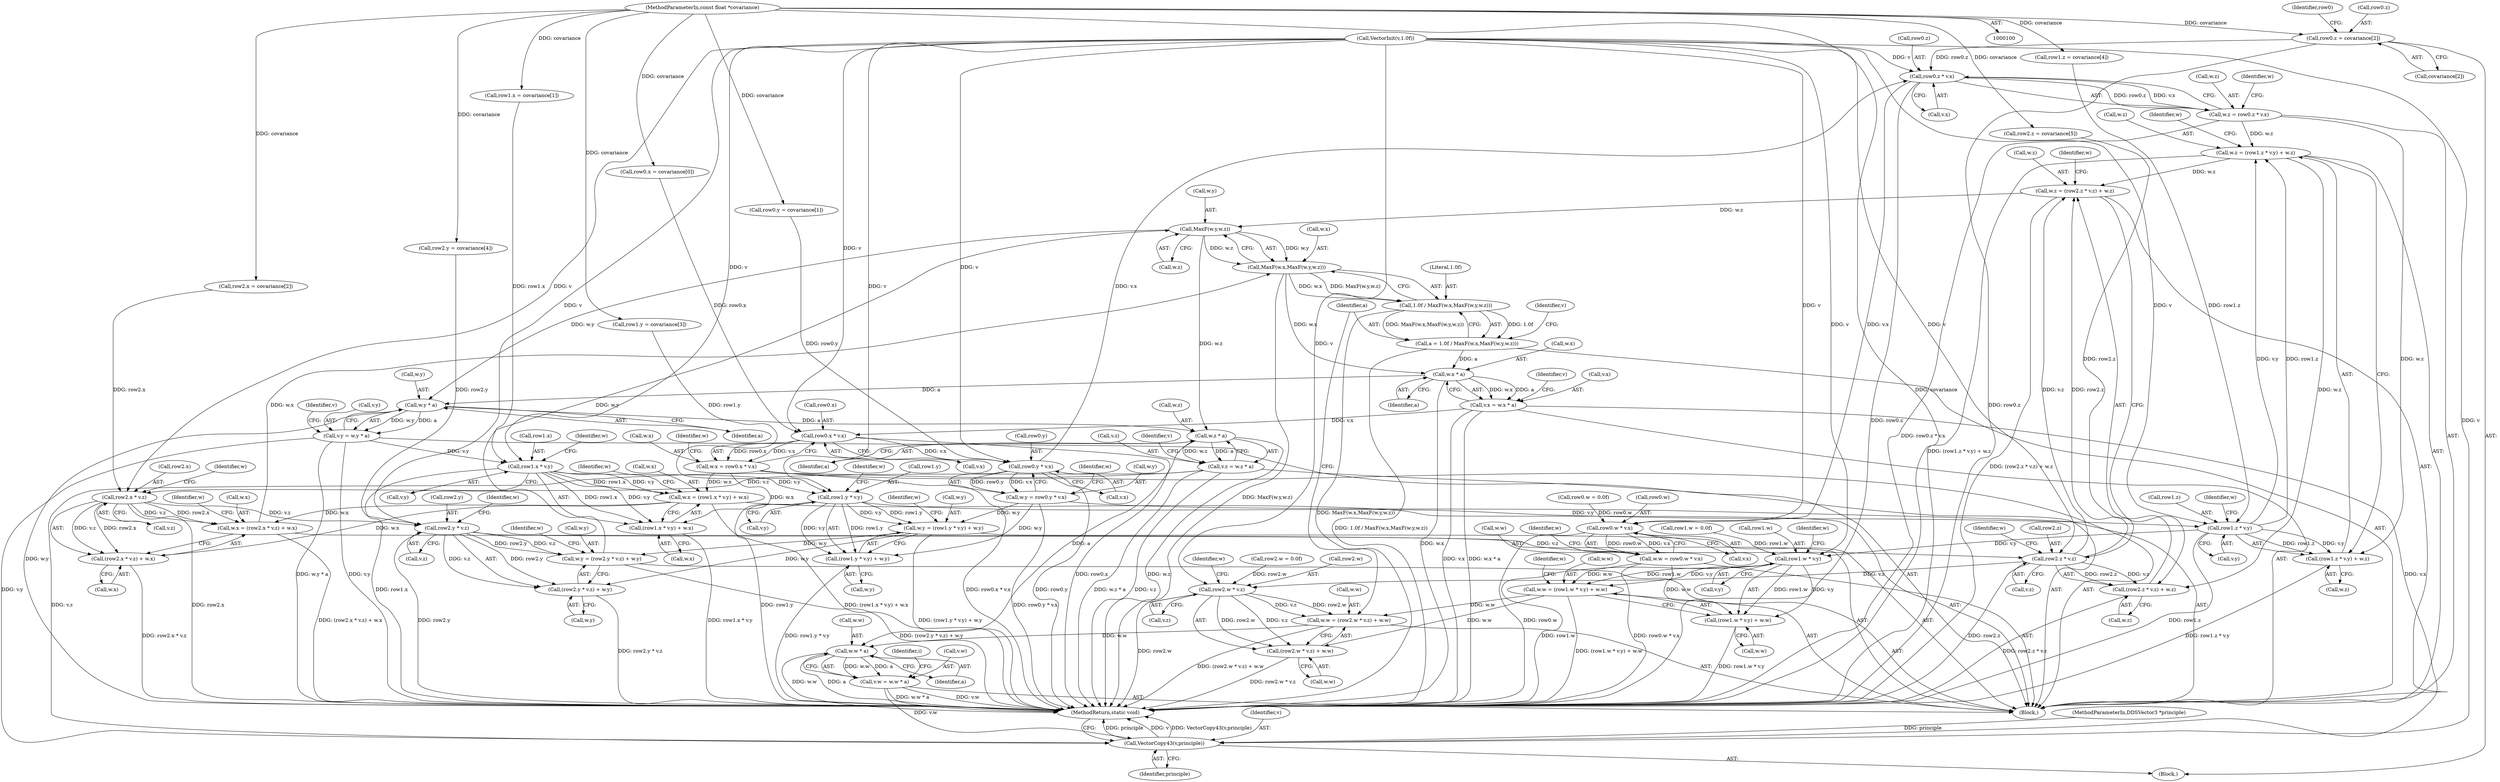 digraph "1_ImageMagick_d7325bac173492b358417a0ad49fabad44447d52@array" {
"1000123" [label="(Call,row0.z = covariance[2])"];
"1000101" [label="(MethodParameterIn,const float *covariance)"];
"1000228" [label="(Call,row0.z * v.x)"];
"1000224" [label="(Call,w.z = row0.z * v.x)"];
"1000276" [label="(Call,w.z = (row1.z * v.y) + w.z)"];
"1000336" [label="(Call,w.z = (row2.z * v.z) + w.z)"];
"1000374" [label="(Call,MaxF(w.y,w.z))"];
"1000370" [label="(Call,MaxF(w.x,MaxF(w.y,w.z)))"];
"1000368" [label="(Call,1.0f / MaxF(w.x,MaxF(w.y,w.z)))"];
"1000366" [label="(Call,a = 1.0f / MaxF(w.x,MaxF(w.y,w.z)))"];
"1000385" [label="(Call,w.x * a)"];
"1000381" [label="(Call,v.x = w.x * a)"];
"1000206" [label="(Call,row0.x * v.x)"];
"1000202" [label="(Call,w.x = row0.x * v.x)"];
"1000246" [label="(Call,w.x = (row1.x * v.y) + w.x)"];
"1000306" [label="(Call,w.x = (row2.x * v.z) + w.x)"];
"1000310" [label="(Call,(row2.x * v.z) + w.x)"];
"1000250" [label="(Call,(row1.x * v.y) + w.x)"];
"1000217" [label="(Call,row0.y * v.x)"];
"1000213" [label="(Call,w.y = row0.y * v.x)"];
"1000261" [label="(Call,w.y = (row1.y * v.y) + w.y)"];
"1000321" [label="(Call,w.y = (row2.y * v.z) + w.y)"];
"1000325" [label="(Call,(row2.y * v.z) + w.y)"];
"1000265" [label="(Call,(row1.y * v.y) + w.y)"];
"1000417" [label="(Call,VectorCopy43(v,principle))"];
"1000394" [label="(Call,w.y * a)"];
"1000390" [label="(Call,v.y = w.y * a)"];
"1000251" [label="(Call,row1.x * v.y)"];
"1000266" [label="(Call,row1.y * v.y)"];
"1000281" [label="(Call,row1.z * v.y)"];
"1000280" [label="(Call,(row1.z * v.y) + w.z)"];
"1000296" [label="(Call,row1.w * v.y)"];
"1000291" [label="(Call,w.w = (row1.w * v.y) + w.w)"];
"1000351" [label="(Call,w.w = (row2.w * v.z) + w.w)"];
"1000412" [label="(Call,w.w * a)"];
"1000408" [label="(Call,v.w = w.w * a)"];
"1000355" [label="(Call,(row2.w * v.z) + w.w)"];
"1000295" [label="(Call,(row1.w * v.y) + w.w)"];
"1000403" [label="(Call,w.z * a)"];
"1000399" [label="(Call,v.z = w.z * a)"];
"1000311" [label="(Call,row2.x * v.z)"];
"1000326" [label="(Call,row2.y * v.z)"];
"1000341" [label="(Call,row2.z * v.z)"];
"1000340" [label="(Call,(row2.z * v.z) + w.z)"];
"1000356" [label="(Call,row2.w * v.z)"];
"1000239" [label="(Call,row0.w * v.x)"];
"1000235" [label="(Call,w.w = row0.w * v.x)"];
"1000224" [label="(Call,w.z = row0.z * v.x)"];
"1000400" [label="(Call,v.z)"];
"1000124" [label="(Call,row0.z)"];
"1000385" [label="(Call,w.x * a)"];
"1000226" [label="(Identifier,w)"];
"1000277" [label="(Call,w.z)"];
"1000420" [label="(MethodReturn,static void)"];
"1000252" [label="(Call,row1.x)"];
"1000367" [label="(Identifier,a)"];
"1000416" [label="(Identifier,a)"];
"1000203" [label="(Call,w.x)"];
"1000399" [label="(Call,v.z = w.z * a)"];
"1000386" [label="(Call,w.x)"];
"1000357" [label="(Call,row2.w)"];
"1000187" [label="(Call,VectorInit(v,1.0f))"];
"1000417" [label="(Call,VectorCopy43(v,principle))"];
"1000250" [label="(Call,(row1.x * v.y) + w.x)"];
"1000369" [label="(Literal,1.0f)"];
"1000127" [label="(Call,covariance[2])"];
"1000364" [label="(Identifier,w)"];
"1000375" [label="(Call,w.y)"];
"1000213" [label="(Call,w.y = row0.y * v.x)"];
"1000135" [label="(Call,row1.x = covariance[1])"];
"1000175" [label="(Call,row2.z = covariance[5])"];
"1000371" [label="(Call,w.x)"];
"1000297" [label="(Call,row1.w)"];
"1000312" [label="(Call,row2.x)"];
"1000109" [label="(Call,row0.x = covariance[0])"];
"1000132" [label="(Identifier,row0)"];
"1000325" [label="(Call,(row2.y * v.z) + w.y)"];
"1000225" [label="(Call,w.z)"];
"1000308" [label="(Identifier,w)"];
"1000355" [label="(Call,(row2.w * v.z) + w.w)"];
"1000246" [label="(Call,w.x = (row1.x * v.y) + w.x)"];
"1000404" [label="(Call,w.z)"];
"1000322" [label="(Call,w.y)"];
"1000270" [label="(Call,v.y)"];
"1000199" [label="(Block,)"];
"1000116" [label="(Call,row0.y = covariance[1])"];
"1000258" [label="(Call,w.x)"];
"1000330" [label="(Call,v.z)"];
"1000336" [label="(Call,w.z = (row2.z * v.z) + w.z)"];
"1000265" [label="(Call,(row1.y * v.y) + w.y)"];
"1000366" [label="(Call,a = 1.0f / MaxF(w.x,MaxF(w.y,w.z)))"];
"1000168" [label="(Call,row2.y = covariance[4])"];
"1000123" [label="(Call,row0.z = covariance[2])"];
"1000381" [label="(Call,v.x = w.x * a)"];
"1000333" [label="(Call,w.y)"];
"1000198" [label="(Identifier,i)"];
"1000261" [label="(Call,w.y = (row1.y * v.y) + w.y)"];
"1000217" [label="(Call,row0.y * v.x)"];
"1000418" [label="(Identifier,v)"];
"1000327" [label="(Call,row2.y)"];
"1000392" [label="(Identifier,v)"];
"1000419" [label="(Identifier,principle)"];
"1000341" [label="(Call,row2.z * v.z)"];
"1000410" [label="(Identifier,v)"];
"1000229" [label="(Call,row0.z)"];
"1000345" [label="(Call,v.z)"];
"1000259" [label="(Identifier,w)"];
"1000382" [label="(Call,v.x)"];
"1000235" [label="(Call,w.w = row0.w * v.x)"];
"1000306" [label="(Call,w.x = (row2.x * v.z) + w.x)"];
"1000323" [label="(Identifier,w)"];
"1000326" [label="(Call,row2.y * v.z)"];
"1000352" [label="(Call,w.w)"];
"1000282" [label="(Call,row1.z)"];
"1000228" [label="(Call,row0.z * v.x)"];
"1000102" [label="(MethodParameterIn,DDSVector3 *principle)"];
"1000300" [label="(Call,v.y)"];
"1000303" [label="(Call,w.w)"];
"1000232" [label="(Call,v.x)"];
"1000412" [label="(Call,w.w * a)"];
"1000334" [label="(Identifier,w)"];
"1000263" [label="(Identifier,w)"];
"1000161" [label="(Call,row2.x = covariance[2])"];
"1000267" [label="(Call,row1.y)"];
"1000409" [label="(Call,v.w)"];
"1000285" [label="(Call,v.y)"];
"1000291" [label="(Call,w.w = (row1.w * v.y) + w.w)"];
"1000383" [label="(Identifier,v)"];
"1000342" [label="(Call,row2.z)"];
"1000337" [label="(Call,w.z)"];
"1000142" [label="(Call,row1.y = covariance[3])"];
"1000292" [label="(Call,w.w)"];
"1000266" [label="(Call,row1.y * v.y)"];
"1000315" [label="(Call,v.z)"];
"1000240" [label="(Call,row0.w)"];
"1000248" [label="(Identifier,w)"];
"1000374" [label="(Call,MaxF(w.y,w.z))"];
"1000318" [label="(Call,w.x)"];
"1000363" [label="(Call,w.w)"];
"1000407" [label="(Identifier,a)"];
"1000351" [label="(Call,w.w = (row2.w * v.z) + w.w)"];
"1000101" [label="(MethodParameterIn,const float *covariance)"];
"1000349" [label="(Identifier,w)"];
"1000149" [label="(Call,row1.z = covariance[4])"];
"1000293" [label="(Identifier,w)"];
"1000304" [label="(Identifier,w)"];
"1000401" [label="(Identifier,v)"];
"1000394" [label="(Call,w.y * a)"];
"1000207" [label="(Call,row0.x)"];
"1000276" [label="(Call,w.z = (row1.z * v.y) + w.z)"];
"1000391" [label="(Call,v.y)"];
"1000262" [label="(Call,w.y)"];
"1000255" [label="(Call,v.y)"];
"1000288" [label="(Call,w.z)"];
"1000338" [label="(Identifier,w)"];
"1000378" [label="(Call,w.z)"];
"1000239" [label="(Call,row0.w * v.x)"];
"1000289" [label="(Identifier,w)"];
"1000280" [label="(Call,(row1.z * v.y) + w.z)"];
"1000156" [label="(Call,row1.w = 0.0f)"];
"1000348" [label="(Call,w.z)"];
"1000321" [label="(Call,w.y = (row2.y * v.z) + w.y)"];
"1000218" [label="(Call,row0.y)"];
"1000389" [label="(Identifier,a)"];
"1000210" [label="(Call,v.x)"];
"1000368" [label="(Call,1.0f / MaxF(w.x,MaxF(w.y,w.z)))"];
"1000390" [label="(Call,v.y = w.y * a)"];
"1000295" [label="(Call,(row1.w * v.y) + w.w)"];
"1000296" [label="(Call,row1.w * v.y)"];
"1000247" [label="(Call,w.x)"];
"1000182" [label="(Call,row2.w = 0.0f)"];
"1000251" [label="(Call,row1.x * v.y)"];
"1000408" [label="(Call,v.w = w.w * a)"];
"1000311" [label="(Call,row2.x * v.z)"];
"1000214" [label="(Call,w.y)"];
"1000395" [label="(Call,w.y)"];
"1000130" [label="(Call,row0.w = 0.0f)"];
"1000281" [label="(Call,row1.z * v.y)"];
"1000236" [label="(Call,w.w)"];
"1000370" [label="(Call,MaxF(w.x,MaxF(w.y,w.z)))"];
"1000413" [label="(Call,w.w)"];
"1000103" [label="(Block,)"];
"1000273" [label="(Call,w.y)"];
"1000356" [label="(Call,row2.w * v.z)"];
"1000221" [label="(Call,v.x)"];
"1000215" [label="(Identifier,w)"];
"1000237" [label="(Identifier,w)"];
"1000206" [label="(Call,row0.x * v.x)"];
"1000319" [label="(Identifier,w)"];
"1000243" [label="(Call,v.x)"];
"1000340" [label="(Call,(row2.z * v.z) + w.z)"];
"1000398" [label="(Identifier,a)"];
"1000360" [label="(Call,v.z)"];
"1000278" [label="(Identifier,w)"];
"1000353" [label="(Identifier,w)"];
"1000307" [label="(Call,w.x)"];
"1000202" [label="(Call,w.x = row0.x * v.x)"];
"1000403" [label="(Call,w.z * a)"];
"1000274" [label="(Identifier,w)"];
"1000310" [label="(Call,(row2.x * v.z) + w.x)"];
"1000123" -> "1000103"  [label="AST: "];
"1000123" -> "1000127"  [label="CFG: "];
"1000124" -> "1000123"  [label="AST: "];
"1000127" -> "1000123"  [label="AST: "];
"1000132" -> "1000123"  [label="CFG: "];
"1000123" -> "1000420"  [label="DDG: row0.z"];
"1000101" -> "1000123"  [label="DDG: covariance"];
"1000123" -> "1000228"  [label="DDG: row0.z"];
"1000101" -> "1000100"  [label="AST: "];
"1000101" -> "1000420"  [label="DDG: covariance"];
"1000101" -> "1000109"  [label="DDG: covariance"];
"1000101" -> "1000116"  [label="DDG: covariance"];
"1000101" -> "1000135"  [label="DDG: covariance"];
"1000101" -> "1000142"  [label="DDG: covariance"];
"1000101" -> "1000149"  [label="DDG: covariance"];
"1000101" -> "1000161"  [label="DDG: covariance"];
"1000101" -> "1000168"  [label="DDG: covariance"];
"1000101" -> "1000175"  [label="DDG: covariance"];
"1000228" -> "1000224"  [label="AST: "];
"1000228" -> "1000232"  [label="CFG: "];
"1000229" -> "1000228"  [label="AST: "];
"1000232" -> "1000228"  [label="AST: "];
"1000224" -> "1000228"  [label="CFG: "];
"1000228" -> "1000420"  [label="DDG: row0.z"];
"1000228" -> "1000224"  [label="DDG: row0.z"];
"1000228" -> "1000224"  [label="DDG: v.x"];
"1000187" -> "1000228"  [label="DDG: v"];
"1000217" -> "1000228"  [label="DDG: v.x"];
"1000228" -> "1000239"  [label="DDG: v.x"];
"1000224" -> "1000199"  [label="AST: "];
"1000225" -> "1000224"  [label="AST: "];
"1000237" -> "1000224"  [label="CFG: "];
"1000224" -> "1000420"  [label="DDG: row0.z * v.x"];
"1000224" -> "1000276"  [label="DDG: w.z"];
"1000224" -> "1000280"  [label="DDG: w.z"];
"1000276" -> "1000199"  [label="AST: "];
"1000276" -> "1000280"  [label="CFG: "];
"1000277" -> "1000276"  [label="AST: "];
"1000280" -> "1000276"  [label="AST: "];
"1000293" -> "1000276"  [label="CFG: "];
"1000276" -> "1000420"  [label="DDG: (row1.z * v.y) + w.z"];
"1000281" -> "1000276"  [label="DDG: row1.z"];
"1000281" -> "1000276"  [label="DDG: v.y"];
"1000276" -> "1000336"  [label="DDG: w.z"];
"1000276" -> "1000340"  [label="DDG: w.z"];
"1000336" -> "1000199"  [label="AST: "];
"1000336" -> "1000340"  [label="CFG: "];
"1000337" -> "1000336"  [label="AST: "];
"1000340" -> "1000336"  [label="AST: "];
"1000353" -> "1000336"  [label="CFG: "];
"1000336" -> "1000420"  [label="DDG: (row2.z * v.z) + w.z"];
"1000341" -> "1000336"  [label="DDG: row2.z"];
"1000341" -> "1000336"  [label="DDG: v.z"];
"1000336" -> "1000374"  [label="DDG: w.z"];
"1000374" -> "1000370"  [label="AST: "];
"1000374" -> "1000378"  [label="CFG: "];
"1000375" -> "1000374"  [label="AST: "];
"1000378" -> "1000374"  [label="AST: "];
"1000370" -> "1000374"  [label="CFG: "];
"1000374" -> "1000370"  [label="DDG: w.y"];
"1000374" -> "1000370"  [label="DDG: w.z"];
"1000321" -> "1000374"  [label="DDG: w.y"];
"1000374" -> "1000394"  [label="DDG: w.y"];
"1000374" -> "1000403"  [label="DDG: w.z"];
"1000370" -> "1000368"  [label="AST: "];
"1000371" -> "1000370"  [label="AST: "];
"1000368" -> "1000370"  [label="CFG: "];
"1000370" -> "1000420"  [label="DDG: MaxF(w.y,w.z)"];
"1000370" -> "1000368"  [label="DDG: w.x"];
"1000370" -> "1000368"  [label="DDG: MaxF(w.y,w.z)"];
"1000306" -> "1000370"  [label="DDG: w.x"];
"1000370" -> "1000385"  [label="DDG: w.x"];
"1000368" -> "1000366"  [label="AST: "];
"1000369" -> "1000368"  [label="AST: "];
"1000366" -> "1000368"  [label="CFG: "];
"1000368" -> "1000420"  [label="DDG: MaxF(w.x,MaxF(w.y,w.z))"];
"1000368" -> "1000366"  [label="DDG: 1.0f"];
"1000368" -> "1000366"  [label="DDG: MaxF(w.x,MaxF(w.y,w.z))"];
"1000366" -> "1000199"  [label="AST: "];
"1000367" -> "1000366"  [label="AST: "];
"1000383" -> "1000366"  [label="CFG: "];
"1000366" -> "1000420"  [label="DDG: 1.0f / MaxF(w.x,MaxF(w.y,w.z))"];
"1000366" -> "1000385"  [label="DDG: a"];
"1000385" -> "1000381"  [label="AST: "];
"1000385" -> "1000389"  [label="CFG: "];
"1000386" -> "1000385"  [label="AST: "];
"1000389" -> "1000385"  [label="AST: "];
"1000381" -> "1000385"  [label="CFG: "];
"1000385" -> "1000420"  [label="DDG: w.x"];
"1000385" -> "1000381"  [label="DDG: w.x"];
"1000385" -> "1000381"  [label="DDG: a"];
"1000385" -> "1000394"  [label="DDG: a"];
"1000381" -> "1000199"  [label="AST: "];
"1000382" -> "1000381"  [label="AST: "];
"1000392" -> "1000381"  [label="CFG: "];
"1000381" -> "1000420"  [label="DDG: v.x"];
"1000381" -> "1000420"  [label="DDG: w.x * a"];
"1000381" -> "1000206"  [label="DDG: v.x"];
"1000381" -> "1000417"  [label="DDG: v.x"];
"1000206" -> "1000202"  [label="AST: "];
"1000206" -> "1000210"  [label="CFG: "];
"1000207" -> "1000206"  [label="AST: "];
"1000210" -> "1000206"  [label="AST: "];
"1000202" -> "1000206"  [label="CFG: "];
"1000206" -> "1000420"  [label="DDG: row0.x"];
"1000206" -> "1000202"  [label="DDG: row0.x"];
"1000206" -> "1000202"  [label="DDG: v.x"];
"1000109" -> "1000206"  [label="DDG: row0.x"];
"1000187" -> "1000206"  [label="DDG: v"];
"1000206" -> "1000217"  [label="DDG: v.x"];
"1000202" -> "1000199"  [label="AST: "];
"1000203" -> "1000202"  [label="AST: "];
"1000215" -> "1000202"  [label="CFG: "];
"1000202" -> "1000420"  [label="DDG: row0.x * v.x"];
"1000202" -> "1000246"  [label="DDG: w.x"];
"1000202" -> "1000250"  [label="DDG: w.x"];
"1000246" -> "1000199"  [label="AST: "];
"1000246" -> "1000250"  [label="CFG: "];
"1000247" -> "1000246"  [label="AST: "];
"1000250" -> "1000246"  [label="AST: "];
"1000263" -> "1000246"  [label="CFG: "];
"1000246" -> "1000420"  [label="DDG: (row1.x * v.y) + w.x"];
"1000251" -> "1000246"  [label="DDG: row1.x"];
"1000251" -> "1000246"  [label="DDG: v.y"];
"1000246" -> "1000306"  [label="DDG: w.x"];
"1000246" -> "1000310"  [label="DDG: w.x"];
"1000306" -> "1000199"  [label="AST: "];
"1000306" -> "1000310"  [label="CFG: "];
"1000307" -> "1000306"  [label="AST: "];
"1000310" -> "1000306"  [label="AST: "];
"1000323" -> "1000306"  [label="CFG: "];
"1000306" -> "1000420"  [label="DDG: (row2.x * v.z) + w.x"];
"1000311" -> "1000306"  [label="DDG: row2.x"];
"1000311" -> "1000306"  [label="DDG: v.z"];
"1000310" -> "1000318"  [label="CFG: "];
"1000311" -> "1000310"  [label="AST: "];
"1000318" -> "1000310"  [label="AST: "];
"1000310" -> "1000420"  [label="DDG: row2.x * v.z"];
"1000311" -> "1000310"  [label="DDG: row2.x"];
"1000311" -> "1000310"  [label="DDG: v.z"];
"1000250" -> "1000258"  [label="CFG: "];
"1000251" -> "1000250"  [label="AST: "];
"1000258" -> "1000250"  [label="AST: "];
"1000250" -> "1000420"  [label="DDG: row1.x * v.y"];
"1000251" -> "1000250"  [label="DDG: row1.x"];
"1000251" -> "1000250"  [label="DDG: v.y"];
"1000217" -> "1000213"  [label="AST: "];
"1000217" -> "1000221"  [label="CFG: "];
"1000218" -> "1000217"  [label="AST: "];
"1000221" -> "1000217"  [label="AST: "];
"1000213" -> "1000217"  [label="CFG: "];
"1000217" -> "1000420"  [label="DDG: row0.y"];
"1000217" -> "1000213"  [label="DDG: row0.y"];
"1000217" -> "1000213"  [label="DDG: v.x"];
"1000116" -> "1000217"  [label="DDG: row0.y"];
"1000187" -> "1000217"  [label="DDG: v"];
"1000213" -> "1000199"  [label="AST: "];
"1000214" -> "1000213"  [label="AST: "];
"1000226" -> "1000213"  [label="CFG: "];
"1000213" -> "1000420"  [label="DDG: row0.y * v.x"];
"1000213" -> "1000261"  [label="DDG: w.y"];
"1000213" -> "1000265"  [label="DDG: w.y"];
"1000261" -> "1000199"  [label="AST: "];
"1000261" -> "1000265"  [label="CFG: "];
"1000262" -> "1000261"  [label="AST: "];
"1000265" -> "1000261"  [label="AST: "];
"1000278" -> "1000261"  [label="CFG: "];
"1000261" -> "1000420"  [label="DDG: (row1.y * v.y) + w.y"];
"1000266" -> "1000261"  [label="DDG: row1.y"];
"1000266" -> "1000261"  [label="DDG: v.y"];
"1000261" -> "1000321"  [label="DDG: w.y"];
"1000261" -> "1000325"  [label="DDG: w.y"];
"1000321" -> "1000199"  [label="AST: "];
"1000321" -> "1000325"  [label="CFG: "];
"1000322" -> "1000321"  [label="AST: "];
"1000325" -> "1000321"  [label="AST: "];
"1000338" -> "1000321"  [label="CFG: "];
"1000321" -> "1000420"  [label="DDG: (row2.y * v.z) + w.y"];
"1000326" -> "1000321"  [label="DDG: row2.y"];
"1000326" -> "1000321"  [label="DDG: v.z"];
"1000325" -> "1000333"  [label="CFG: "];
"1000326" -> "1000325"  [label="AST: "];
"1000333" -> "1000325"  [label="AST: "];
"1000325" -> "1000420"  [label="DDG: row2.y * v.z"];
"1000326" -> "1000325"  [label="DDG: row2.y"];
"1000326" -> "1000325"  [label="DDG: v.z"];
"1000265" -> "1000273"  [label="CFG: "];
"1000266" -> "1000265"  [label="AST: "];
"1000273" -> "1000265"  [label="AST: "];
"1000265" -> "1000420"  [label="DDG: row1.y * v.y"];
"1000266" -> "1000265"  [label="DDG: row1.y"];
"1000266" -> "1000265"  [label="DDG: v.y"];
"1000417" -> "1000103"  [label="AST: "];
"1000417" -> "1000419"  [label="CFG: "];
"1000418" -> "1000417"  [label="AST: "];
"1000419" -> "1000417"  [label="AST: "];
"1000420" -> "1000417"  [label="CFG: "];
"1000417" -> "1000420"  [label="DDG: principle"];
"1000417" -> "1000420"  [label="DDG: v"];
"1000417" -> "1000420"  [label="DDG: VectorCopy43(v,principle)"];
"1000187" -> "1000417"  [label="DDG: v"];
"1000408" -> "1000417"  [label="DDG: v.w"];
"1000399" -> "1000417"  [label="DDG: v.z"];
"1000390" -> "1000417"  [label="DDG: v.y"];
"1000102" -> "1000417"  [label="DDG: principle"];
"1000394" -> "1000390"  [label="AST: "];
"1000394" -> "1000398"  [label="CFG: "];
"1000395" -> "1000394"  [label="AST: "];
"1000398" -> "1000394"  [label="AST: "];
"1000390" -> "1000394"  [label="CFG: "];
"1000394" -> "1000420"  [label="DDG: w.y"];
"1000394" -> "1000390"  [label="DDG: w.y"];
"1000394" -> "1000390"  [label="DDG: a"];
"1000394" -> "1000403"  [label="DDG: a"];
"1000390" -> "1000199"  [label="AST: "];
"1000391" -> "1000390"  [label="AST: "];
"1000401" -> "1000390"  [label="CFG: "];
"1000390" -> "1000420"  [label="DDG: w.y * a"];
"1000390" -> "1000420"  [label="DDG: v.y"];
"1000390" -> "1000251"  [label="DDG: v.y"];
"1000251" -> "1000255"  [label="CFG: "];
"1000252" -> "1000251"  [label="AST: "];
"1000255" -> "1000251"  [label="AST: "];
"1000259" -> "1000251"  [label="CFG: "];
"1000251" -> "1000420"  [label="DDG: row1.x"];
"1000135" -> "1000251"  [label="DDG: row1.x"];
"1000187" -> "1000251"  [label="DDG: v"];
"1000251" -> "1000266"  [label="DDG: v.y"];
"1000266" -> "1000270"  [label="CFG: "];
"1000267" -> "1000266"  [label="AST: "];
"1000270" -> "1000266"  [label="AST: "];
"1000274" -> "1000266"  [label="CFG: "];
"1000266" -> "1000420"  [label="DDG: row1.y"];
"1000142" -> "1000266"  [label="DDG: row1.y"];
"1000187" -> "1000266"  [label="DDG: v"];
"1000266" -> "1000281"  [label="DDG: v.y"];
"1000281" -> "1000280"  [label="AST: "];
"1000281" -> "1000285"  [label="CFG: "];
"1000282" -> "1000281"  [label="AST: "];
"1000285" -> "1000281"  [label="AST: "];
"1000289" -> "1000281"  [label="CFG: "];
"1000281" -> "1000420"  [label="DDG: row1.z"];
"1000281" -> "1000280"  [label="DDG: row1.z"];
"1000281" -> "1000280"  [label="DDG: v.y"];
"1000149" -> "1000281"  [label="DDG: row1.z"];
"1000187" -> "1000281"  [label="DDG: v"];
"1000281" -> "1000296"  [label="DDG: v.y"];
"1000280" -> "1000288"  [label="CFG: "];
"1000288" -> "1000280"  [label="AST: "];
"1000280" -> "1000420"  [label="DDG: row1.z * v.y"];
"1000296" -> "1000295"  [label="AST: "];
"1000296" -> "1000300"  [label="CFG: "];
"1000297" -> "1000296"  [label="AST: "];
"1000300" -> "1000296"  [label="AST: "];
"1000304" -> "1000296"  [label="CFG: "];
"1000296" -> "1000420"  [label="DDG: row1.w"];
"1000296" -> "1000291"  [label="DDG: row1.w"];
"1000296" -> "1000291"  [label="DDG: v.y"];
"1000296" -> "1000295"  [label="DDG: row1.w"];
"1000296" -> "1000295"  [label="DDG: v.y"];
"1000156" -> "1000296"  [label="DDG: row1.w"];
"1000187" -> "1000296"  [label="DDG: v"];
"1000291" -> "1000199"  [label="AST: "];
"1000291" -> "1000295"  [label="CFG: "];
"1000292" -> "1000291"  [label="AST: "];
"1000295" -> "1000291"  [label="AST: "];
"1000308" -> "1000291"  [label="CFG: "];
"1000291" -> "1000420"  [label="DDG: (row1.w * v.y) + w.w"];
"1000235" -> "1000291"  [label="DDG: w.w"];
"1000291" -> "1000351"  [label="DDG: w.w"];
"1000291" -> "1000355"  [label="DDG: w.w"];
"1000351" -> "1000199"  [label="AST: "];
"1000351" -> "1000355"  [label="CFG: "];
"1000352" -> "1000351"  [label="AST: "];
"1000355" -> "1000351"  [label="AST: "];
"1000367" -> "1000351"  [label="CFG: "];
"1000351" -> "1000420"  [label="DDG: (row2.w * v.z) + w.w"];
"1000356" -> "1000351"  [label="DDG: row2.w"];
"1000356" -> "1000351"  [label="DDG: v.z"];
"1000351" -> "1000412"  [label="DDG: w.w"];
"1000412" -> "1000408"  [label="AST: "];
"1000412" -> "1000416"  [label="CFG: "];
"1000413" -> "1000412"  [label="AST: "];
"1000416" -> "1000412"  [label="AST: "];
"1000408" -> "1000412"  [label="CFG: "];
"1000412" -> "1000420"  [label="DDG: w.w"];
"1000412" -> "1000420"  [label="DDG: a"];
"1000412" -> "1000408"  [label="DDG: w.w"];
"1000412" -> "1000408"  [label="DDG: a"];
"1000403" -> "1000412"  [label="DDG: a"];
"1000408" -> "1000199"  [label="AST: "];
"1000409" -> "1000408"  [label="AST: "];
"1000198" -> "1000408"  [label="CFG: "];
"1000408" -> "1000420"  [label="DDG: v.w"];
"1000408" -> "1000420"  [label="DDG: w.w * a"];
"1000355" -> "1000363"  [label="CFG: "];
"1000356" -> "1000355"  [label="AST: "];
"1000363" -> "1000355"  [label="AST: "];
"1000355" -> "1000420"  [label="DDG: row2.w * v.z"];
"1000356" -> "1000355"  [label="DDG: row2.w"];
"1000356" -> "1000355"  [label="DDG: v.z"];
"1000295" -> "1000303"  [label="CFG: "];
"1000303" -> "1000295"  [label="AST: "];
"1000295" -> "1000420"  [label="DDG: row1.w * v.y"];
"1000235" -> "1000295"  [label="DDG: w.w"];
"1000403" -> "1000399"  [label="AST: "];
"1000403" -> "1000407"  [label="CFG: "];
"1000404" -> "1000403"  [label="AST: "];
"1000407" -> "1000403"  [label="AST: "];
"1000399" -> "1000403"  [label="CFG: "];
"1000403" -> "1000420"  [label="DDG: w.z"];
"1000403" -> "1000399"  [label="DDG: w.z"];
"1000403" -> "1000399"  [label="DDG: a"];
"1000399" -> "1000199"  [label="AST: "];
"1000400" -> "1000399"  [label="AST: "];
"1000410" -> "1000399"  [label="CFG: "];
"1000399" -> "1000420"  [label="DDG: w.z * a"];
"1000399" -> "1000420"  [label="DDG: v.z"];
"1000399" -> "1000311"  [label="DDG: v.z"];
"1000311" -> "1000315"  [label="CFG: "];
"1000312" -> "1000311"  [label="AST: "];
"1000315" -> "1000311"  [label="AST: "];
"1000319" -> "1000311"  [label="CFG: "];
"1000311" -> "1000420"  [label="DDG: row2.x"];
"1000161" -> "1000311"  [label="DDG: row2.x"];
"1000187" -> "1000311"  [label="DDG: v"];
"1000311" -> "1000326"  [label="DDG: v.z"];
"1000326" -> "1000330"  [label="CFG: "];
"1000327" -> "1000326"  [label="AST: "];
"1000330" -> "1000326"  [label="AST: "];
"1000334" -> "1000326"  [label="CFG: "];
"1000326" -> "1000420"  [label="DDG: row2.y"];
"1000168" -> "1000326"  [label="DDG: row2.y"];
"1000187" -> "1000326"  [label="DDG: v"];
"1000326" -> "1000341"  [label="DDG: v.z"];
"1000341" -> "1000340"  [label="AST: "];
"1000341" -> "1000345"  [label="CFG: "];
"1000342" -> "1000341"  [label="AST: "];
"1000345" -> "1000341"  [label="AST: "];
"1000349" -> "1000341"  [label="CFG: "];
"1000341" -> "1000420"  [label="DDG: row2.z"];
"1000341" -> "1000340"  [label="DDG: row2.z"];
"1000341" -> "1000340"  [label="DDG: v.z"];
"1000175" -> "1000341"  [label="DDG: row2.z"];
"1000187" -> "1000341"  [label="DDG: v"];
"1000341" -> "1000356"  [label="DDG: v.z"];
"1000340" -> "1000348"  [label="CFG: "];
"1000348" -> "1000340"  [label="AST: "];
"1000340" -> "1000420"  [label="DDG: row2.z * v.z"];
"1000356" -> "1000360"  [label="CFG: "];
"1000357" -> "1000356"  [label="AST: "];
"1000360" -> "1000356"  [label="AST: "];
"1000364" -> "1000356"  [label="CFG: "];
"1000356" -> "1000420"  [label="DDG: row2.w"];
"1000182" -> "1000356"  [label="DDG: row2.w"];
"1000187" -> "1000356"  [label="DDG: v"];
"1000239" -> "1000235"  [label="AST: "];
"1000239" -> "1000243"  [label="CFG: "];
"1000240" -> "1000239"  [label="AST: "];
"1000243" -> "1000239"  [label="AST: "];
"1000235" -> "1000239"  [label="CFG: "];
"1000239" -> "1000420"  [label="DDG: row0.w"];
"1000239" -> "1000235"  [label="DDG: row0.w"];
"1000239" -> "1000235"  [label="DDG: v.x"];
"1000130" -> "1000239"  [label="DDG: row0.w"];
"1000187" -> "1000239"  [label="DDG: v"];
"1000235" -> "1000199"  [label="AST: "];
"1000236" -> "1000235"  [label="AST: "];
"1000248" -> "1000235"  [label="CFG: "];
"1000235" -> "1000420"  [label="DDG: row0.w * v.x"];
}
